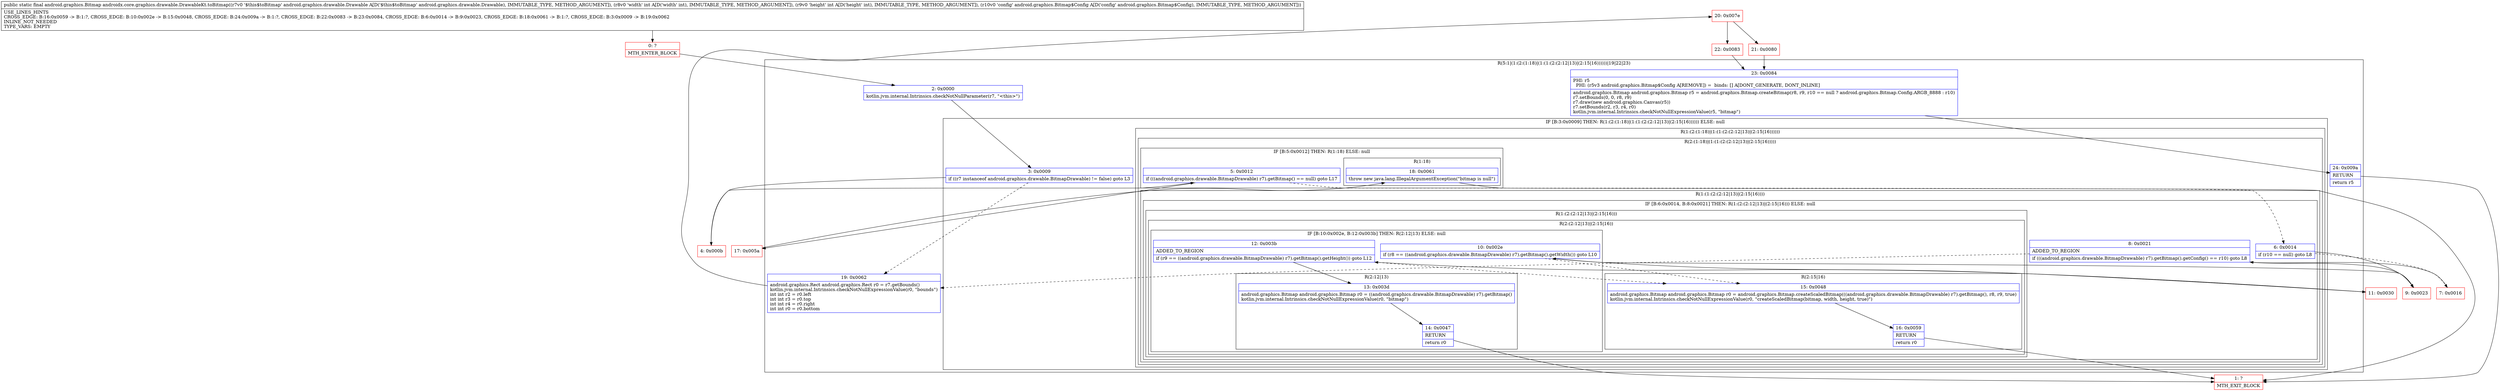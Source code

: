 digraph "CFG forandroidx.core.graphics.drawable.DrawableKt.toBitmap(Landroid\/graphics\/drawable\/Drawable;IILandroid\/graphics\/Bitmap$Config;)Landroid\/graphics\/Bitmap;" {
subgraph cluster_Region_109613932 {
label = "R(5:1|(1:(2:(1:18)|(1:(1:(2:(2:12|13)|(2:15|16))))))|19|22|23)";
node [shape=record,color=blue];
Node_2 [shape=record,label="{2\:\ 0x0000|kotlin.jvm.internal.Intrinsics.checkNotNullParameter(r7, \"\<this\>\")\l}"];
subgraph cluster_IfRegion_858932038 {
label = "IF [B:3:0x0009] THEN: R(1:(2:(1:18)|(1:(1:(2:(2:12|13)|(2:15|16)))))) ELSE: null";
node [shape=record,color=blue];
Node_3 [shape=record,label="{3\:\ 0x0009|if ((r7 instanceof android.graphics.drawable.BitmapDrawable) != false) goto L3\l}"];
subgraph cluster_Region_937692856 {
label = "R(1:(2:(1:18)|(1:(1:(2:(2:12|13)|(2:15|16))))))";
node [shape=record,color=blue];
subgraph cluster_Region_1075668976 {
label = "R(2:(1:18)|(1:(1:(2:(2:12|13)|(2:15|16)))))";
node [shape=record,color=blue];
subgraph cluster_IfRegion_257676992 {
label = "IF [B:5:0x0012] THEN: R(1:18) ELSE: null";
node [shape=record,color=blue];
Node_5 [shape=record,label="{5\:\ 0x0012|if (((android.graphics.drawable.BitmapDrawable) r7).getBitmap() == null) goto L17\l}"];
subgraph cluster_Region_785550366 {
label = "R(1:18)";
node [shape=record,color=blue];
Node_18 [shape=record,label="{18\:\ 0x0061|throw new java.lang.IllegalArgumentException(\"bitmap is null\")\l}"];
}
}
subgraph cluster_Region_961857202 {
label = "R(1:(1:(2:(2:12|13)|(2:15|16))))";
node [shape=record,color=blue];
subgraph cluster_IfRegion_308089999 {
label = "IF [B:6:0x0014, B:8:0x0021] THEN: R(1:(2:(2:12|13)|(2:15|16))) ELSE: null";
node [shape=record,color=blue];
Node_6 [shape=record,label="{6\:\ 0x0014|if (r10 == null) goto L8\l}"];
Node_8 [shape=record,label="{8\:\ 0x0021|ADDED_TO_REGION\l|if (((android.graphics.drawable.BitmapDrawable) r7).getBitmap().getConfig() == r10) goto L8\l}"];
subgraph cluster_Region_1130446290 {
label = "R(1:(2:(2:12|13)|(2:15|16)))";
node [shape=record,color=blue];
subgraph cluster_Region_2045377500 {
label = "R(2:(2:12|13)|(2:15|16))";
node [shape=record,color=blue];
subgraph cluster_IfRegion_1721221893 {
label = "IF [B:10:0x002e, B:12:0x003b] THEN: R(2:12|13) ELSE: null";
node [shape=record,color=blue];
Node_10 [shape=record,label="{10\:\ 0x002e|if (r8 == ((android.graphics.drawable.BitmapDrawable) r7).getBitmap().getWidth()) goto L10\l}"];
Node_12 [shape=record,label="{12\:\ 0x003b|ADDED_TO_REGION\l|if (r9 == ((android.graphics.drawable.BitmapDrawable) r7).getBitmap().getHeight()) goto L12\l}"];
subgraph cluster_Region_1157341501 {
label = "R(2:12|13)";
node [shape=record,color=blue];
Node_13 [shape=record,label="{13\:\ 0x003d|android.graphics.Bitmap android.graphics.Bitmap r0 = ((android.graphics.drawable.BitmapDrawable) r7).getBitmap()\lkotlin.jvm.internal.Intrinsics.checkNotNullExpressionValue(r0, \"bitmap\")\l}"];
Node_14 [shape=record,label="{14\:\ 0x0047|RETURN\l|return r0\l}"];
}
}
subgraph cluster_Region_1882514262 {
label = "R(2:15|16)";
node [shape=record,color=blue];
Node_15 [shape=record,label="{15\:\ 0x0048|android.graphics.Bitmap android.graphics.Bitmap r0 = android.graphics.Bitmap.createScaledBitmap(((android.graphics.drawable.BitmapDrawable) r7).getBitmap(), r8, r9, true)\lkotlin.jvm.internal.Intrinsics.checkNotNullExpressionValue(r0, \"createScaledBitmap(bitmap, width, height, true)\")\l}"];
Node_16 [shape=record,label="{16\:\ 0x0059|RETURN\l|return r0\l}"];
}
}
}
}
}
}
}
}
Node_19 [shape=record,label="{19\:\ 0x0062|android.graphics.Rect android.graphics.Rect r0 = r7.getBounds()\lkotlin.jvm.internal.Intrinsics.checkNotNullExpressionValue(r0, \"bounds\")\lint int r2 = r0.left\lint int r3 = r0.top\lint int r4 = r0.right\lint int r0 = r0.bottom\l}"];
Node_23 [shape=record,label="{23\:\ 0x0084|PHI: r5 \l  PHI: (r5v3 android.graphics.Bitmap$Config A[REMOVE]) =  binds: [] A[DONT_GENERATE, DONT_INLINE]\l|android.graphics.Bitmap android.graphics.Bitmap r5 = android.graphics.Bitmap.createBitmap(r8, r9, r10 == null ? android.graphics.Bitmap.Config.ARGB_8888 : r10)\lr7.setBounds(0, 0, r8, r9)\lr7.draw(new android.graphics.Canvas(r5))\lr7.setBounds(r2, r3, r4, r0)\lkotlin.jvm.internal.Intrinsics.checkNotNullExpressionValue(r5, \"bitmap\")\l}"];
Node_24 [shape=record,label="{24\:\ 0x009a|RETURN\l|return r5\l}"];
}
Node_0 [shape=record,color=red,label="{0\:\ ?|MTH_ENTER_BLOCK\l}"];
Node_4 [shape=record,color=red,label="{4\:\ 0x000b}"];
Node_7 [shape=record,color=red,label="{7\:\ 0x0016}"];
Node_9 [shape=record,color=red,label="{9\:\ 0x0023}"];
Node_11 [shape=record,color=red,label="{11\:\ 0x0030}"];
Node_1 [shape=record,color=red,label="{1\:\ ?|MTH_EXIT_BLOCK\l}"];
Node_17 [shape=record,color=red,label="{17\:\ 0x005a}"];
Node_20 [shape=record,color=red,label="{20\:\ 0x007e}"];
Node_21 [shape=record,color=red,label="{21\:\ 0x0080}"];
Node_22 [shape=record,color=red,label="{22\:\ 0x0083}"];
MethodNode[shape=record,label="{public static final android.graphics.Bitmap androidx.core.graphics.drawable.DrawableKt.toBitmap((r7v0 '$this$toBitmap' android.graphics.drawable.Drawable A[D('$this$toBitmap' android.graphics.drawable.Drawable), IMMUTABLE_TYPE, METHOD_ARGUMENT]), (r8v0 'width' int A[D('width' int), IMMUTABLE_TYPE, METHOD_ARGUMENT]), (r9v0 'height' int A[D('height' int), IMMUTABLE_TYPE, METHOD_ARGUMENT]), (r10v0 'config' android.graphics.Bitmap$Config A[D('config' android.graphics.Bitmap$Config), IMMUTABLE_TYPE, METHOD_ARGUMENT]))  | USE_LINES_HINTS\lCROSS_EDGE: B:16:0x0059 \-\> B:1:?, CROSS_EDGE: B:10:0x002e \-\> B:15:0x0048, CROSS_EDGE: B:24:0x009a \-\> B:1:?, CROSS_EDGE: B:22:0x0083 \-\> B:23:0x0084, CROSS_EDGE: B:6:0x0014 \-\> B:9:0x0023, CROSS_EDGE: B:18:0x0061 \-\> B:1:?, CROSS_EDGE: B:3:0x0009 \-\> B:19:0x0062\lINLINE_NOT_NEEDED\lTYPE_VARS: EMPTY\l}"];
MethodNode -> Node_0;Node_2 -> Node_3;
Node_3 -> Node_4;
Node_3 -> Node_19[style=dashed];
Node_5 -> Node_6[style=dashed];
Node_5 -> Node_17;
Node_18 -> Node_1;
Node_6 -> Node_7[style=dashed];
Node_6 -> Node_9;
Node_8 -> Node_9;
Node_8 -> Node_19[style=dashed];
Node_10 -> Node_11;
Node_10 -> Node_15[style=dashed];
Node_12 -> Node_13;
Node_12 -> Node_15[style=dashed];
Node_13 -> Node_14;
Node_14 -> Node_1;
Node_15 -> Node_16;
Node_16 -> Node_1;
Node_19 -> Node_20;
Node_23 -> Node_24;
Node_24 -> Node_1;
Node_0 -> Node_2;
Node_4 -> Node_5;
Node_7 -> Node_8;
Node_9 -> Node_10;
Node_11 -> Node_12;
Node_17 -> Node_18;
Node_20 -> Node_21;
Node_20 -> Node_22;
Node_21 -> Node_23;
Node_22 -> Node_23;
}

